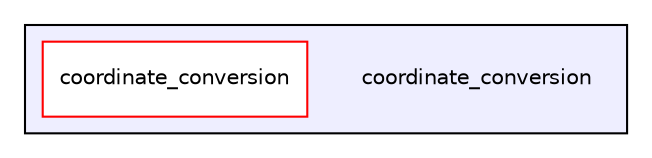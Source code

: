 digraph "/home/fascar/temp/adore/coordinate_conversion" {
  compound=true
  node [ fontsize="10", fontname="Helvetica"];
  edge [ labelfontsize="10", labelfontname="Helvetica"];
  subgraph clusterdir_6e37c74a0ff481b16b1d1efbf9a3b900 {
    graph [ bgcolor="#eeeeff", pencolor="black", label="" URL="dir_6e37c74a0ff481b16b1d1efbf9a3b900.html"];
    dir_6e37c74a0ff481b16b1d1efbf9a3b900 [shape=plaintext label="coordinate_conversion"];
  dir_e19e0f520f29eb9ec359fd1104c9ecf3 [shape=box label="coordinate_conversion" fillcolor="white" style="filled" color="red" URL="dir_e19e0f520f29eb9ec359fd1104c9ecf3.html"];
  }
}
